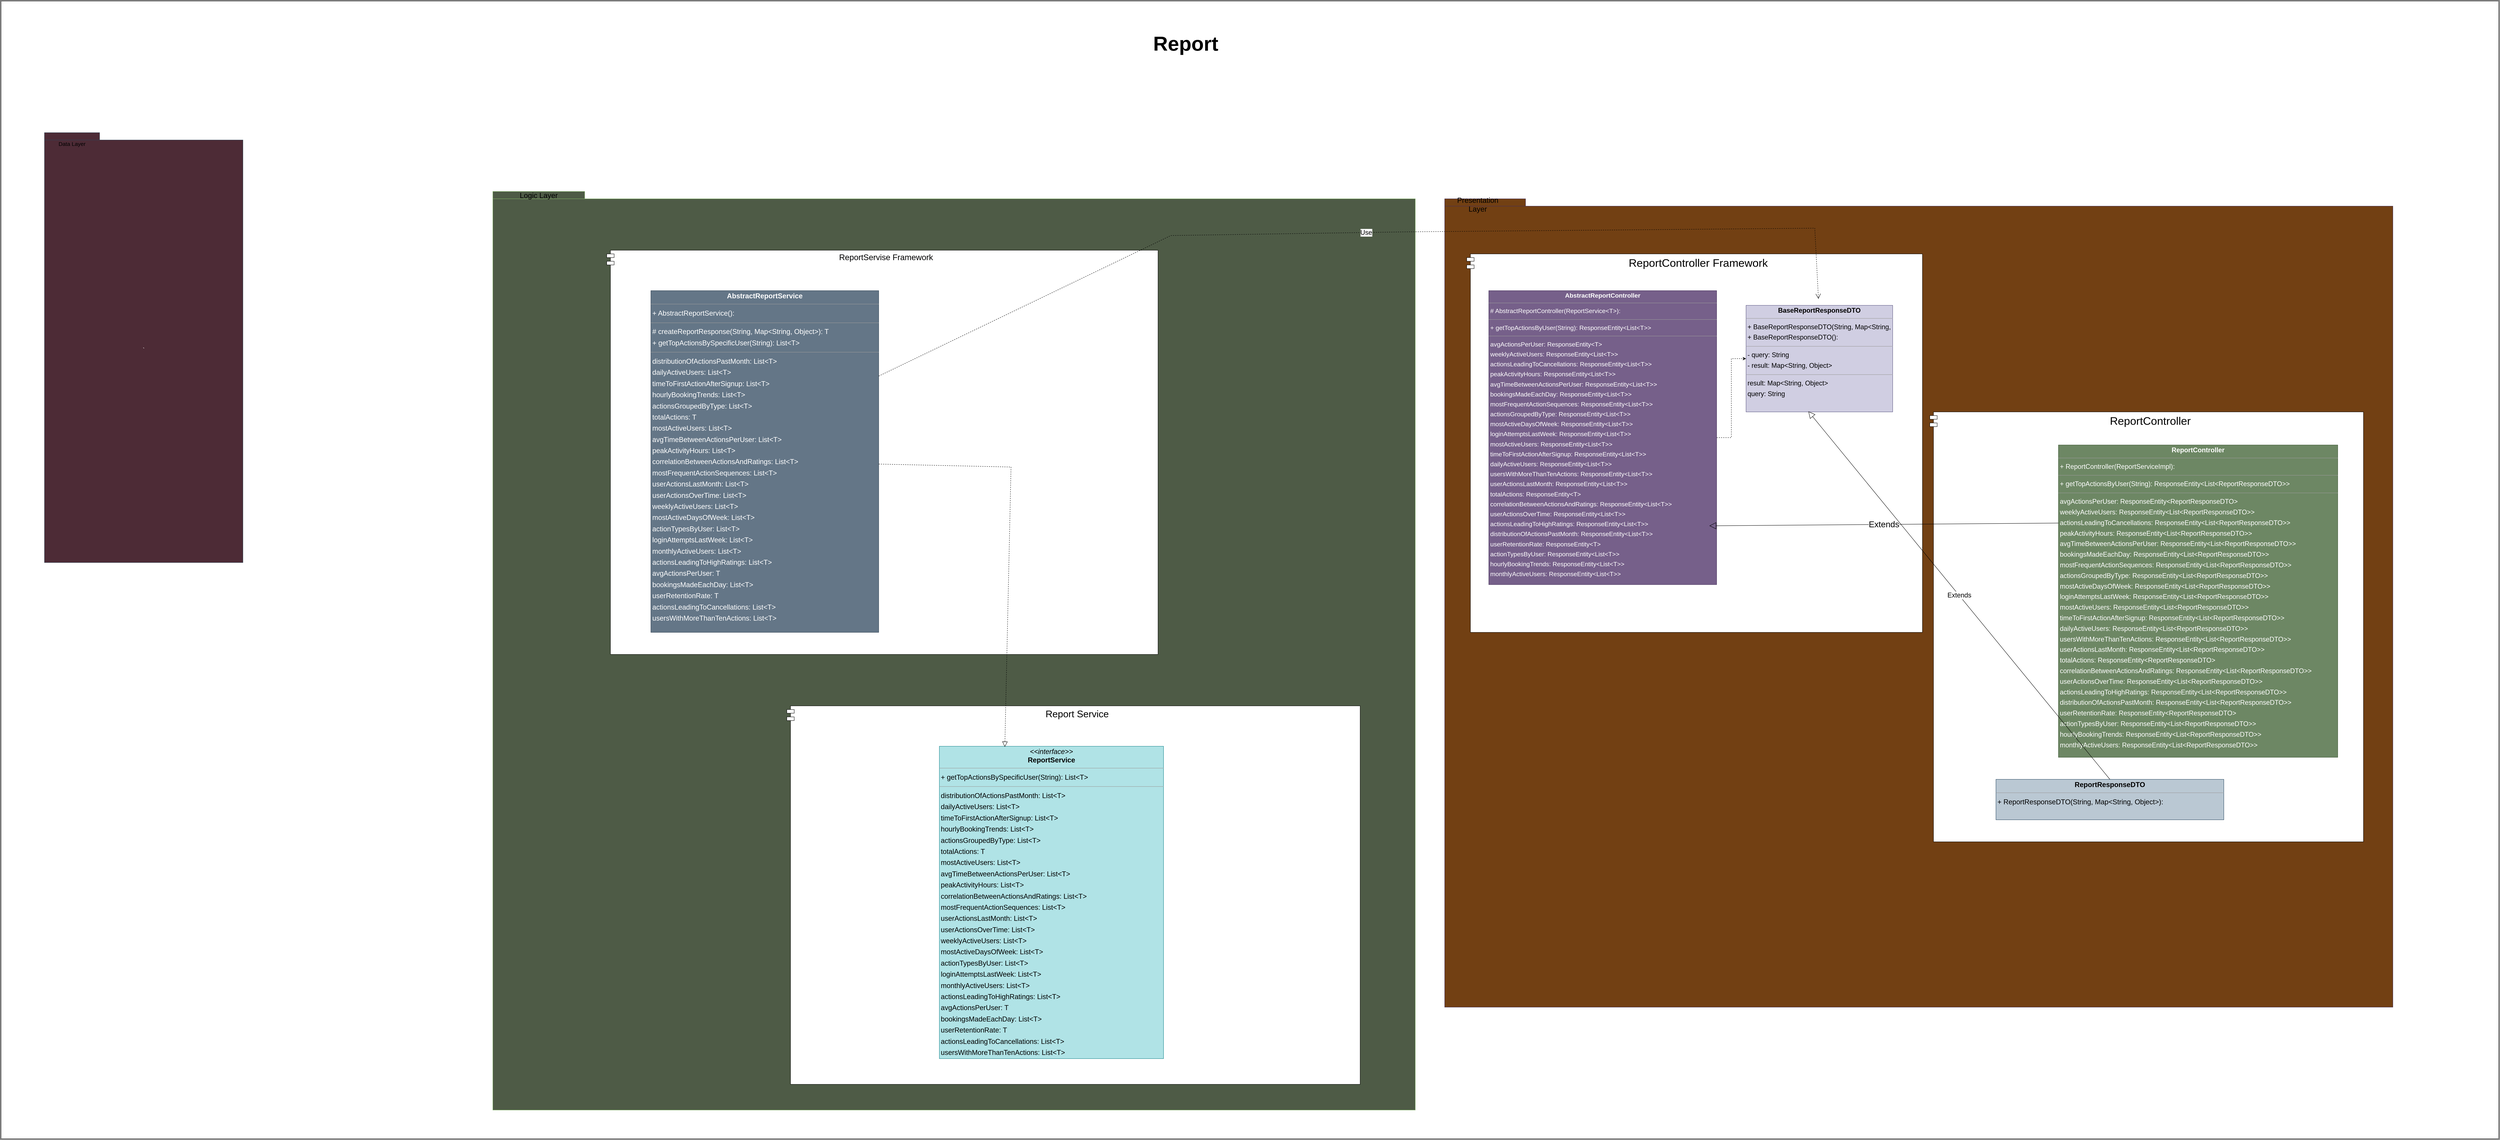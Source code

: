 <mxfile version="22.1.22" type="embed">
  <diagram id="C5of115crDilbZsXTlXS" name="Page-1">
    <mxGraphModel dx="16232" dy="4108" grid="1" gridSize="10" guides="1" tooltips="1" connect="1" arrows="1" fold="1" page="1" pageScale="1" pageWidth="850" pageHeight="1100" math="0" shadow="0">
      <root>
        <mxCell id="0" />
        <mxCell id="1" parent="0" />
        <mxCell id="2" value="" style="shape=ext;double=1;rounded=0;whiteSpace=wrap;html=1;" vertex="1" parent="1">
          <mxGeometry x="-9780" y="-280" width="6800" height="3100" as="geometry" />
        </mxCell>
        <mxCell id="4" value="&lt;span style=&quot;font-size: 55px;&quot;&gt;Report&lt;/span&gt;" style="text;strokeColor=none;fillColor=none;html=1;fontSize=24;fontStyle=1;verticalAlign=middle;align=center;" vertex="1" parent="1">
          <mxGeometry x="-7050" y="-210.001" width="990" height="94.595" as="geometry" />
        </mxCell>
        <mxCell id="5" value="`" style="shape=folder;fontStyle=1;spacingTop=10;tabWidth=150;tabHeight=20;tabPosition=left;html=1;whiteSpace=wrap;fillColor=#4d2b36;strokeColor=#314354;fontColor=#ffffff;" vertex="1" parent="1">
          <mxGeometry x="-9660" y="80" width="540" height="1170" as="geometry" />
        </mxCell>
        <mxCell id="6" value="" style="shape=folder;fontStyle=1;spacingTop=10;tabWidth=150;tabHeight=20;tabPosition=left;html=1;whiteSpace=wrap;fillColor=#4e5b46;strokeColor=#82b366;" vertex="1" parent="1">
          <mxGeometry x="-8440" y="240" width="2510" height="2500" as="geometry" />
        </mxCell>
        <mxCell id="7" value="" style="shape=folder;fontStyle=1;spacingTop=10;tabWidth=150;tabHeight=20;tabPosition=left;html=1;whiteSpace=wrap;fillColor=#724013;strokeColor=#432D57;fontColor=#ffffff;" vertex="1" parent="1">
          <mxGeometry x="-5850" y="260" width="2580" height="2200" as="geometry" />
        </mxCell>
        <mxCell id="8" value="&lt;font style=&quot;font-size: 15px;&quot;&gt;Data Layer&lt;/font&gt;" style="text;html=1;strokeColor=none;fillColor=none;align=center;verticalAlign=middle;whiteSpace=wrap;rounded=0;" vertex="1" parent="1">
          <mxGeometry x="-9660" y="90" width="150" height="40" as="geometry" />
        </mxCell>
        <mxCell id="9" value="&lt;font style=&quot;font-size: 20px;&quot;&gt;Logic Layer&lt;/font&gt;" style="text;html=1;strokeColor=none;fillColor=none;align=center;verticalAlign=middle;whiteSpace=wrap;rounded=0;" vertex="1" parent="1">
          <mxGeometry x="-8410" y="220" width="190" height="60" as="geometry" />
        </mxCell>
        <mxCell id="10" value="&lt;font style=&quot;font-size: 20px;&quot;&gt;Presentation Layer&lt;/font&gt;" style="text;html=1;strokeColor=none;fillColor=none;align=center;verticalAlign=middle;whiteSpace=wrap;rounded=0;" vertex="1" parent="1">
          <mxGeometry x="-5830" y="260.0" width="140" height="30" as="geometry" />
        </mxCell>
        <mxCell id="13" value="&lt;font style=&quot;font-size: 30px;&quot;&gt;ReportController Framework&lt;/font&gt;" style="shape=module;align=left;spacingLeft=20;align=center;verticalAlign=top;whiteSpace=wrap;html=1;" vertex="1" parent="1">
          <mxGeometry x="-5790" y="410" width="1240" height="1030" as="geometry" />
        </mxCell>
        <mxCell id="18" style="edgeStyle=orthogonalEdgeStyle;rounded=0;orthogonalLoop=1;jettySize=auto;html=1;entryX=0;entryY=0.5;entryDx=0;entryDy=0;dashed=1;" edge="1" parent="1" source="14" target="17">
          <mxGeometry relative="1" as="geometry" />
        </mxCell>
        <mxCell id="14" value="&lt;p style=&quot;margin: 4px 0px 0px; text-align: center; font-size: 17px;&quot;&gt;&lt;b style=&quot;&quot;&gt;&lt;font style=&quot;font-size: 17px;&quot;&gt;AbstractReportController&lt;/font&gt;&lt;/b&gt;&lt;/p&gt;&lt;hr style=&quot;font-size: 17px;&quot; size=&quot;1&quot;&gt;&lt;p style=&quot;margin: 0px 0px 0px 4px; line-height: 1.6; font-size: 17px;&quot;&gt;&lt;font style=&quot;font-size: 17px;&quot;&gt;# AbstractReportController(ReportService&amp;lt;T&amp;gt;): &lt;/font&gt;&lt;/p&gt;&lt;hr style=&quot;font-size: 17px;&quot; size=&quot;1&quot;&gt;&lt;p style=&quot;margin: 0px 0px 0px 4px; line-height: 1.6; font-size: 17px;&quot;&gt;&lt;font style=&quot;font-size: 17px;&quot;&gt;+ getTopActionsByUser(String): ResponseEntity&amp;lt;List&amp;lt;T&amp;gt;&amp;gt;&lt;/font&gt;&lt;/p&gt;&lt;hr style=&quot;font-size: 17px;&quot; size=&quot;1&quot;&gt;&lt;p style=&quot;margin: 0px 0px 0px 4px; line-height: 1.6; font-size: 17px;&quot;&gt;&lt;font style=&quot;font-size: 17px;&quot;&gt; avgActionsPerUser: ResponseEntity&amp;lt;T&amp;gt;&lt;br&gt; weeklyActiveUsers: ResponseEntity&amp;lt;List&amp;lt;T&amp;gt;&amp;gt;&lt;br&gt; actionsLeadingToCancellations: ResponseEntity&amp;lt;List&amp;lt;T&amp;gt;&amp;gt;&lt;br&gt; peakActivityHours: ResponseEntity&amp;lt;List&amp;lt;T&amp;gt;&amp;gt;&lt;br&gt; avgTimeBetweenActionsPerUser: ResponseEntity&amp;lt;List&amp;lt;T&amp;gt;&amp;gt;&lt;br&gt; bookingsMadeEachDay: ResponseEntity&amp;lt;List&amp;lt;T&amp;gt;&amp;gt;&lt;br&gt; mostFrequentActionSequences: ResponseEntity&amp;lt;List&amp;lt;T&amp;gt;&amp;gt;&lt;br&gt; actionsGroupedByType: ResponseEntity&amp;lt;List&amp;lt;T&amp;gt;&amp;gt;&lt;br&gt; mostActiveDaysOfWeek: ResponseEntity&amp;lt;List&amp;lt;T&amp;gt;&amp;gt;&lt;br&gt; loginAttemptsLastWeek: ResponseEntity&amp;lt;List&amp;lt;T&amp;gt;&amp;gt;&lt;br&gt; mostActiveUsers: ResponseEntity&amp;lt;List&amp;lt;T&amp;gt;&amp;gt;&lt;br&gt; timeToFirstActionAfterSignup: ResponseEntity&amp;lt;List&amp;lt;T&amp;gt;&amp;gt;&lt;br&gt; dailyActiveUsers: ResponseEntity&amp;lt;List&amp;lt;T&amp;gt;&amp;gt;&lt;br&gt; usersWithMoreThanTenActions: ResponseEntity&amp;lt;List&amp;lt;T&amp;gt;&amp;gt;&lt;br&gt; userActionsLastMonth: ResponseEntity&amp;lt;List&amp;lt;T&amp;gt;&amp;gt;&lt;br&gt; totalActions: ResponseEntity&amp;lt;T&amp;gt;&lt;br&gt; correlationBetweenActionsAndRatings: ResponseEntity&amp;lt;List&amp;lt;T&amp;gt;&amp;gt;&lt;br&gt; userActionsOverTime: ResponseEntity&amp;lt;List&amp;lt;T&amp;gt;&amp;gt;&lt;br&gt; actionsLeadingToHighRatings: ResponseEntity&amp;lt;List&amp;lt;T&amp;gt;&amp;gt;&lt;br&gt; distributionOfActionsPastMonth: ResponseEntity&amp;lt;List&amp;lt;T&amp;gt;&amp;gt;&lt;br&gt; userRetentionRate: ResponseEntity&amp;lt;T&amp;gt;&lt;br&gt; actionTypesByUser: ResponseEntity&amp;lt;List&amp;lt;T&amp;gt;&amp;gt;&lt;br&gt; hourlyBookingTrends: ResponseEntity&amp;lt;List&amp;lt;T&amp;gt;&amp;gt;&lt;br&gt; monthlyActiveUsers: ResponseEntity&amp;lt;List&amp;lt;T&amp;gt;&amp;gt;&lt;/font&gt;&lt;/p&gt;" style="verticalAlign=top;align=left;overflow=fill;fontSize=14;fontFamily=Helvetica;html=1;rounded=0;shadow=0;comic=0;labelBackgroundColor=none;strokeWidth=1;fillColor=#76608a;fontColor=#ffffff;strokeColor=#432D57;" vertex="1" parent="1">
          <mxGeometry x="-5730" y="510" width="620" height="800" as="geometry" />
        </mxCell>
        <mxCell id="17" value="&lt;p style=&quot;margin: 4px 0px 0px; text-align: center; font-size: 18px;&quot;&gt;&lt;b style=&quot;&quot;&gt;&lt;font style=&quot;font-size: 18px;&quot;&gt;BaseReportResponseDTO&lt;/font&gt;&lt;/b&gt;&lt;/p&gt;&lt;hr style=&quot;font-size: 18px;&quot; size=&quot;1&quot;&gt;&lt;p style=&quot;margin: 0px 0px 0px 4px; line-height: 1.6; font-size: 18px;&quot;&gt;&lt;font style=&quot;font-size: 18px;&quot;&gt;+ BaseReportResponseDTO(String, Map&amp;lt;String, Object&amp;gt;): &lt;br&gt;+ BaseReportResponseDTO(): &lt;/font&gt;&lt;/p&gt;&lt;hr style=&quot;font-size: 18px;&quot; size=&quot;1&quot;&gt;&lt;p style=&quot;margin: 0px 0px 0px 4px; line-height: 1.6; font-size: 18px;&quot;&gt;&lt;font style=&quot;font-size: 18px;&quot;&gt;- query: String&lt;br&gt;- result: Map&amp;lt;String, Object&amp;gt;&lt;/font&gt;&lt;/p&gt;&lt;hr style=&quot;font-size: 18px;&quot; size=&quot;1&quot;&gt;&lt;p style=&quot;margin: 0px 0px 0px 4px; line-height: 1.6; font-size: 18px;&quot;&gt;&lt;font style=&quot;font-size: 18px;&quot;&gt; result: Map&amp;lt;String, Object&amp;gt;&lt;br&gt; query: String&lt;/font&gt;&lt;/p&gt;" style="verticalAlign=top;align=left;overflow=fill;fontSize=14;fontFamily=Helvetica;html=1;rounded=0;shadow=0;comic=0;labelBackgroundColor=none;strokeWidth=1;fillColor=#d0cee2;strokeColor=#56517e;" vertex="1" parent="1">
          <mxGeometry x="-5030" y="550" width="399" height="290" as="geometry" />
        </mxCell>
        <mxCell id="19" value="&lt;font style=&quot;font-size: 30px;&quot;&gt;ReportController&lt;/font&gt;" style="shape=module;align=left;spacingLeft=20;align=center;verticalAlign=top;whiteSpace=wrap;html=1;" vertex="1" parent="1">
          <mxGeometry x="-4530" y="840" width="1180" height="1170" as="geometry" />
        </mxCell>
        <mxCell id="20" value="&lt;p style=&quot;margin: 4px 0px 0px; text-align: center; font-size: 18px;&quot;&gt;&lt;b style=&quot;&quot;&gt;&lt;font style=&quot;font-size: 18px;&quot;&gt;ReportController&lt;/font&gt;&lt;/b&gt;&lt;/p&gt;&lt;hr style=&quot;font-size: 18px;&quot; size=&quot;1&quot;&gt;&lt;p style=&quot;margin: 0px 0px 0px 4px; line-height: 1.6; font-size: 18px;&quot;&gt;&lt;font style=&quot;font-size: 18px;&quot;&gt;+ ReportController(ReportServiceImpl): &lt;/font&gt;&lt;/p&gt;&lt;hr style=&quot;font-size: 18px;&quot; size=&quot;1&quot;&gt;&lt;p style=&quot;margin: 0px 0px 0px 4px; line-height: 1.6; font-size: 18px;&quot;&gt;&lt;font style=&quot;font-size: 18px;&quot;&gt;+ getTopActionsByUser(String): ResponseEntity&amp;lt;List&amp;lt;ReportResponseDTO&amp;gt;&amp;gt;&lt;/font&gt;&lt;/p&gt;&lt;hr style=&quot;font-size: 18px;&quot; size=&quot;1&quot;&gt;&lt;p style=&quot;margin: 0px 0px 0px 4px; line-height: 1.6; font-size: 18px;&quot;&gt;&lt;font style=&quot;font-size: 18px;&quot;&gt; avgActionsPerUser: ResponseEntity&amp;lt;ReportResponseDTO&amp;gt;&lt;br&gt; weeklyActiveUsers: ResponseEntity&amp;lt;List&amp;lt;ReportResponseDTO&amp;gt;&amp;gt;&lt;br&gt; actionsLeadingToCancellations: ResponseEntity&amp;lt;List&amp;lt;ReportResponseDTO&amp;gt;&amp;gt;&lt;br&gt; peakActivityHours: ResponseEntity&amp;lt;List&amp;lt;ReportResponseDTO&amp;gt;&amp;gt;&lt;br&gt; avgTimeBetweenActionsPerUser: ResponseEntity&amp;lt;List&amp;lt;ReportResponseDTO&amp;gt;&amp;gt;&lt;br&gt; bookingsMadeEachDay: ResponseEntity&amp;lt;List&amp;lt;ReportResponseDTO&amp;gt;&amp;gt;&lt;br&gt; mostFrequentActionSequences: ResponseEntity&amp;lt;List&amp;lt;ReportResponseDTO&amp;gt;&amp;gt;&lt;br&gt; actionsGroupedByType: ResponseEntity&amp;lt;List&amp;lt;ReportResponseDTO&amp;gt;&amp;gt;&lt;br&gt; mostActiveDaysOfWeek: ResponseEntity&amp;lt;List&amp;lt;ReportResponseDTO&amp;gt;&amp;gt;&lt;br&gt; loginAttemptsLastWeek: ResponseEntity&amp;lt;List&amp;lt;ReportResponseDTO&amp;gt;&amp;gt;&lt;br&gt; mostActiveUsers: ResponseEntity&amp;lt;List&amp;lt;ReportResponseDTO&amp;gt;&amp;gt;&lt;br&gt; timeToFirstActionAfterSignup: ResponseEntity&amp;lt;List&amp;lt;ReportResponseDTO&amp;gt;&amp;gt;&lt;br&gt; dailyActiveUsers: ResponseEntity&amp;lt;List&amp;lt;ReportResponseDTO&amp;gt;&amp;gt;&lt;br&gt; usersWithMoreThanTenActions: ResponseEntity&amp;lt;List&amp;lt;ReportResponseDTO&amp;gt;&amp;gt;&lt;br&gt; userActionsLastMonth: ResponseEntity&amp;lt;List&amp;lt;ReportResponseDTO&amp;gt;&amp;gt;&lt;br&gt; totalActions: ResponseEntity&amp;lt;ReportResponseDTO&amp;gt;&lt;br&gt; correlationBetweenActionsAndRatings: ResponseEntity&amp;lt;List&amp;lt;ReportResponseDTO&amp;gt;&amp;gt;&lt;br&gt; userActionsOverTime: ResponseEntity&amp;lt;List&amp;lt;ReportResponseDTO&amp;gt;&amp;gt;&lt;br&gt; actionsLeadingToHighRatings: ResponseEntity&amp;lt;List&amp;lt;ReportResponseDTO&amp;gt;&amp;gt;&lt;br&gt; distributionOfActionsPastMonth: ResponseEntity&amp;lt;List&amp;lt;ReportResponseDTO&amp;gt;&amp;gt;&lt;br&gt; userRetentionRate: ResponseEntity&amp;lt;ReportResponseDTO&amp;gt;&lt;br&gt; actionTypesByUser: ResponseEntity&amp;lt;List&amp;lt;ReportResponseDTO&amp;gt;&amp;gt;&lt;br&gt; hourlyBookingTrends: ResponseEntity&amp;lt;List&amp;lt;ReportResponseDTO&amp;gt;&amp;gt;&lt;br&gt; monthlyActiveUsers: ResponseEntity&amp;lt;List&amp;lt;ReportResponseDTO&amp;gt;&amp;gt;&lt;/font&gt;&lt;/p&gt;" style="verticalAlign=top;align=left;overflow=fill;fontSize=14;fontFamily=Helvetica;html=1;rounded=0;shadow=0;comic=0;labelBackgroundColor=none;strokeWidth=1;fillColor=#6d8764;fontColor=#ffffff;strokeColor=#3A5431;" vertex="1" parent="1">
          <mxGeometry x="-4180" y="930" width="760" height="850" as="geometry" />
        </mxCell>
        <mxCell id="27" value="&lt;font style=&quot;font-size: 23px;&quot;&gt;Extends&lt;/font&gt;" style="endArrow=block;endSize=16;endFill=0;html=1;rounded=0;exitX=0;exitY=0.25;exitDx=0;exitDy=0;entryX=0.968;entryY=0.8;entryDx=0;entryDy=0;entryPerimeter=0;" edge="1" parent="1" source="20" target="14">
          <mxGeometry width="160" relative="1" as="geometry">
            <mxPoint x="-4130" y="1560" as="sourcePoint" />
            <mxPoint x="-3970" y="1560" as="targetPoint" />
          </mxGeometry>
        </mxCell>
        <mxCell id="28" value="&lt;p style=&quot;margin: 4px 0px 0px; text-align: center; font-size: 19px;&quot;&gt;&lt;b style=&quot;&quot;&gt;&lt;font style=&quot;font-size: 19px;&quot;&gt;ReportResponseDTO&lt;/font&gt;&lt;/b&gt;&lt;/p&gt;&lt;hr style=&quot;font-size: 19px;&quot; size=&quot;1&quot;&gt;&lt;p style=&quot;margin: 0px 0px 0px 4px; line-height: 1.6; font-size: 19px;&quot;&gt;&lt;font style=&quot;font-size: 19px;&quot;&gt;+ ReportResponseDTO(String, Map&amp;lt;String, Object&amp;gt;): &lt;/font&gt;&lt;/p&gt;" style="verticalAlign=top;align=left;overflow=fill;fontSize=14;fontFamily=Helvetica;html=1;rounded=0;shadow=0;comic=0;labelBackgroundColor=none;strokeWidth=1;fillColor=#bac8d3;strokeColor=#23445d;" vertex="1" parent="1">
          <mxGeometry x="-4350" y="1840" width="620" height="110" as="geometry" />
        </mxCell>
        <mxCell id="30" value="&lt;font style=&quot;font-size: 18px;&quot;&gt;Extends&lt;/font&gt;" style="endArrow=block;endSize=16;endFill=0;html=1;rounded=0;exitX=0.5;exitY=0;exitDx=0;exitDy=0;entryX=0.425;entryY=0.995;entryDx=0;entryDy=0;entryPerimeter=0;" edge="1" parent="1" source="28" target="17">
          <mxGeometry width="160" relative="1" as="geometry">
            <mxPoint x="-4840" y="1590" as="sourcePoint" />
            <mxPoint x="-4680" y="1590" as="targetPoint" />
          </mxGeometry>
        </mxCell>
        <mxCell id="34" value="&lt;font style=&quot;font-size: 22px;&quot;&gt;ReportServise Framework&lt;/font&gt;" style="shape=module;align=left;spacingLeft=20;align=center;verticalAlign=top;whiteSpace=wrap;html=1;" vertex="1" parent="1">
          <mxGeometry x="-8130" y="400" width="1500" height="1100" as="geometry" />
        </mxCell>
        <mxCell id="35" value="&lt;p style=&quot;margin: 4px 0px 0px; text-align: center; font-size: 19px;&quot;&gt;&lt;b style=&quot;&quot;&gt;&lt;font style=&quot;font-size: 19px;&quot;&gt;AbstractReportService&lt;/font&gt;&lt;/b&gt;&lt;/p&gt;&lt;hr style=&quot;font-size: 19px;&quot; size=&quot;1&quot;&gt;&lt;p style=&quot;margin: 0px 0px 0px 4px; line-height: 1.6; font-size: 19px;&quot;&gt;&lt;font style=&quot;font-size: 19px;&quot;&gt;+ AbstractReportService(): &lt;/font&gt;&lt;/p&gt;&lt;hr style=&quot;font-size: 19px;&quot; size=&quot;1&quot;&gt;&lt;p style=&quot;margin: 0px 0px 0px 4px; line-height: 1.6; font-size: 19px;&quot;&gt;&lt;font style=&quot;font-size: 19px;&quot;&gt;# createReportResponse(String, Map&amp;lt;String, Object&amp;gt;): T&lt;br&gt;+ getTopActionsBySpecificUser(String): List&amp;lt;T&amp;gt;&lt;/font&gt;&lt;/p&gt;&lt;hr style=&quot;font-size: 19px;&quot; size=&quot;1&quot;&gt;&lt;p style=&quot;margin: 0px 0px 0px 4px; line-height: 1.6; font-size: 19px;&quot;&gt;&lt;font style=&quot;font-size: 19px;&quot;&gt; distributionOfActionsPastMonth: List&amp;lt;T&amp;gt;&lt;br&gt; dailyActiveUsers: List&amp;lt;T&amp;gt;&lt;br&gt; timeToFirstActionAfterSignup: List&amp;lt;T&amp;gt;&lt;br&gt; hourlyBookingTrends: List&amp;lt;T&amp;gt;&lt;br&gt; actionsGroupedByType: List&amp;lt;T&amp;gt;&lt;br&gt; totalActions: T&lt;br&gt; mostActiveUsers: List&amp;lt;T&amp;gt;&lt;br&gt; avgTimeBetweenActionsPerUser: List&amp;lt;T&amp;gt;&lt;br&gt; peakActivityHours: List&amp;lt;T&amp;gt;&lt;br&gt; correlationBetweenActionsAndRatings: List&amp;lt;T&amp;gt;&lt;br&gt; mostFrequentActionSequences: List&amp;lt;T&amp;gt;&lt;br&gt; userActionsLastMonth: List&amp;lt;T&amp;gt;&lt;br&gt; userActionsOverTime: List&amp;lt;T&amp;gt;&lt;br&gt; weeklyActiveUsers: List&amp;lt;T&amp;gt;&lt;br&gt; mostActiveDaysOfWeek: List&amp;lt;T&amp;gt;&lt;br&gt; actionTypesByUser: List&amp;lt;T&amp;gt;&lt;br&gt; loginAttemptsLastWeek: List&amp;lt;T&amp;gt;&lt;br&gt; monthlyActiveUsers: List&amp;lt;T&amp;gt;&lt;br&gt; actionsLeadingToHighRatings: List&amp;lt;T&amp;gt;&lt;br&gt; avgActionsPerUser: T&lt;br&gt; bookingsMadeEachDay: List&amp;lt;T&amp;gt;&lt;br&gt; userRetentionRate: T&lt;br&gt; actionsLeadingToCancellations: List&amp;lt;T&amp;gt;&lt;br&gt; usersWithMoreThanTenActions: List&amp;lt;T&amp;gt;&lt;/font&gt;&lt;/p&gt;" style="verticalAlign=top;align=left;overflow=fill;fontSize=14;fontFamily=Helvetica;html=1;rounded=0;shadow=0;comic=0;labelBackgroundColor=none;strokeWidth=1;fillColor=#647687;fontColor=#ffffff;strokeColor=#314354;" vertex="1" parent="1">
          <mxGeometry x="-8010" y="510" width="620" height="930" as="geometry" />
        </mxCell>
        <mxCell id="36" value="&lt;font style=&quot;font-size: 26px;&quot;&gt;Report Service&lt;/font&gt;" style="shape=module;align=left;spacingLeft=20;align=center;verticalAlign=top;whiteSpace=wrap;html=1;" vertex="1" parent="1">
          <mxGeometry x="-7640" y="1640" width="1560" height="1030" as="geometry" />
        </mxCell>
        <mxCell id="37" value="&lt;p style=&quot;margin: 4px 0px 0px; text-align: center; font-size: 19px;&quot;&gt;&lt;font style=&quot;font-size: 19px;&quot;&gt;&lt;i style=&quot;&quot;&gt;&amp;lt;&amp;lt;interface&amp;gt;&amp;gt;&lt;/i&gt;&lt;br&gt;&lt;b style=&quot;&quot;&gt;ReportService&lt;/b&gt;&lt;/font&gt;&lt;/p&gt;&lt;hr style=&quot;font-size: 19px;&quot; size=&quot;1&quot;&gt;&lt;p style=&quot;margin: 0px 0px 0px 4px; line-height: 1.6; font-size: 19px;&quot;&gt;&lt;font style=&quot;font-size: 19px;&quot;&gt;+ getTopActionsBySpecificUser(String): List&amp;lt;T&amp;gt;&lt;/font&gt;&lt;/p&gt;&lt;hr style=&quot;font-size: 19px;&quot; size=&quot;1&quot;&gt;&lt;p style=&quot;margin: 0px 0px 0px 4px; line-height: 1.6; font-size: 19px;&quot;&gt;&lt;font style=&quot;font-size: 19px;&quot;&gt; distributionOfActionsPastMonth: List&amp;lt;T&amp;gt;&lt;br&gt; dailyActiveUsers: List&amp;lt;T&amp;gt;&lt;br&gt; timeToFirstActionAfterSignup: List&amp;lt;T&amp;gt;&lt;br&gt; hourlyBookingTrends: List&amp;lt;T&amp;gt;&lt;br&gt; actionsGroupedByType: List&amp;lt;T&amp;gt;&lt;br&gt; totalActions: T&lt;br&gt; mostActiveUsers: List&amp;lt;T&amp;gt;&lt;br&gt; avgTimeBetweenActionsPerUser: List&amp;lt;T&amp;gt;&lt;br&gt; peakActivityHours: List&amp;lt;T&amp;gt;&lt;br&gt; correlationBetweenActionsAndRatings: List&amp;lt;T&amp;gt;&lt;br&gt; mostFrequentActionSequences: List&amp;lt;T&amp;gt;&lt;br&gt; userActionsLastMonth: List&amp;lt;T&amp;gt;&lt;br&gt; userActionsOverTime: List&amp;lt;T&amp;gt;&lt;br&gt; weeklyActiveUsers: List&amp;lt;T&amp;gt;&lt;br&gt; mostActiveDaysOfWeek: List&amp;lt;T&amp;gt;&lt;br&gt; actionTypesByUser: List&amp;lt;T&amp;gt;&lt;br&gt; loginAttemptsLastWeek: List&amp;lt;T&amp;gt;&lt;br&gt; monthlyActiveUsers: List&amp;lt;T&amp;gt;&lt;br&gt; actionsLeadingToHighRatings: List&amp;lt;T&amp;gt;&lt;br&gt; avgActionsPerUser: T&lt;br&gt; bookingsMadeEachDay: List&amp;lt;T&amp;gt;&lt;br&gt; userRetentionRate: T&lt;br&gt; actionsLeadingToCancellations: List&amp;lt;T&amp;gt;&lt;br&gt; usersWithMoreThanTenActions: List&amp;lt;T&amp;gt;&lt;/font&gt;&lt;/p&gt;" style="verticalAlign=top;align=left;overflow=fill;fontSize=14;fontFamily=Helvetica;html=1;rounded=0;shadow=0;comic=0;labelBackgroundColor=none;strokeWidth=1;fillColor=#b0e3e6;strokeColor=#0e8088;" vertex="1" parent="1">
          <mxGeometry x="-7225" y="1750" width="610" height="850" as="geometry" />
        </mxCell>
        <mxCell id="40" value="&lt;font style=&quot;font-size: 18px;&quot;&gt;Use&lt;/font&gt;" style="endArrow=open;endSize=12;dashed=1;html=1;rounded=0;entryX=0;entryY=0.25;entryDx=0;entryDy=0;exitX=1;exitY=0.25;exitDx=0;exitDy=0;" edge="1" parent="1" source="35">
          <mxGeometry width="160" relative="1" as="geometry">
            <mxPoint x="-7225" y="778.883" as="sourcePoint" />
            <mxPoint x="-4832.98" y="532.5" as="targetPoint" />
            <Array as="points">
              <mxPoint x="-6595" y="360" />
              <mxPoint x="-5955" y="350" />
              <mxPoint x="-4843" y="340" />
            </Array>
            <mxPoint as="offset" />
          </mxGeometry>
        </mxCell>
        <mxCell id="44" value="" style="endArrow=block;dashed=1;endFill=0;endSize=12;html=1;rounded=0;entryX=0.292;entryY=0.002;entryDx=0;entryDy=0;entryPerimeter=0;" edge="1" parent="1" source="35" target="37">
          <mxGeometry width="160" relative="1" as="geometry">
            <mxPoint x="-7180" y="1160" as="sourcePoint" />
            <mxPoint x="-7020" y="1160" as="targetPoint" />
            <Array as="points">
              <mxPoint x="-7030" y="990" />
            </Array>
          </mxGeometry>
        </mxCell>
      </root>
    </mxGraphModel>
  </diagram>
</mxfile>
